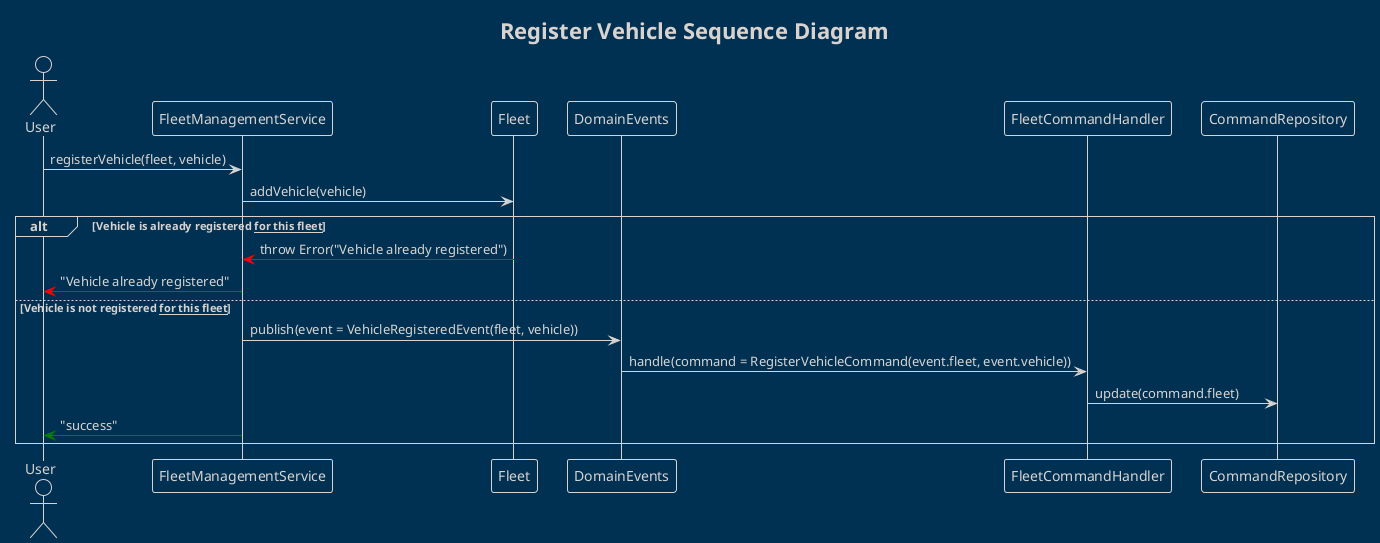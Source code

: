 @startuml
!theme blueprint

title Register Vehicle Sequence Diagram
actor User
participant FleetManagementService
participant Fleet
participant DomainEvents
participant FleetCommandHandler
participant CommandRepository

User -> FleetManagementService : registerVehicle(fleet, vehicle)
FleetManagementService -> Fleet : addVehicle(vehicle)
alt Vehicle is already registered __for this fleet__
    Fleet -[#red]> FleetManagementService : throw Error("Vehicle already registered")
    FleetManagementService -[#red]> User : "Vehicle already registered"
else Vehicle is not registered __for this fleet__
    FleetManagementService -> DomainEvents : publish(event = VehicleRegisteredEvent(fleet, vehicle))
    DomainEvents -> FleetCommandHandler : handle(command = RegisterVehicleCommand(event.fleet, event.vehicle))
    FleetCommandHandler -> CommandRepository : update(command.fleet)
    FleetManagementService -[#green]> User : "success"
end
@enduml

